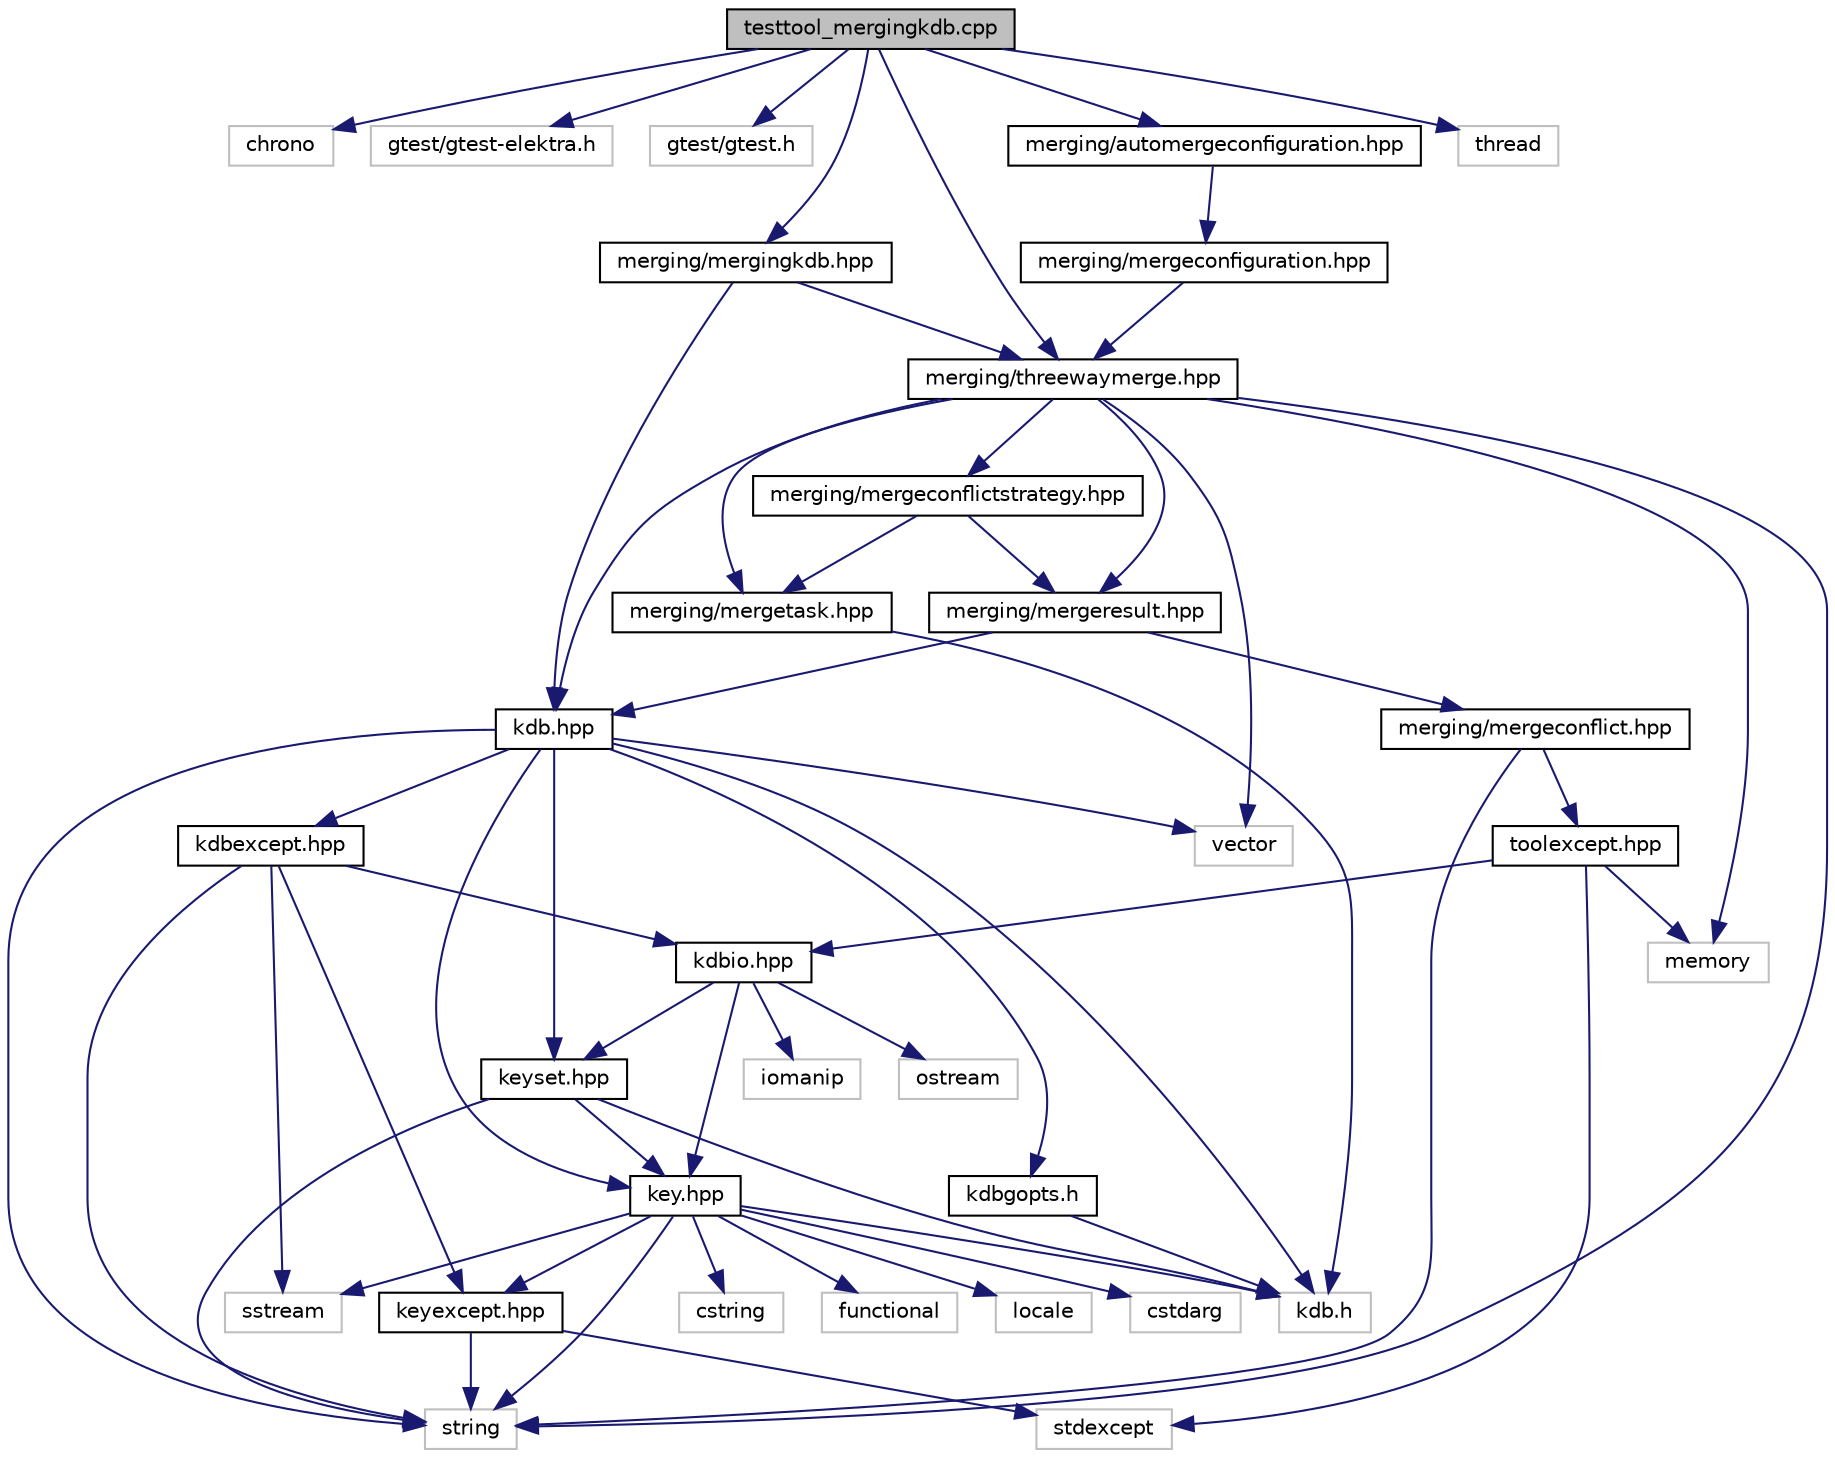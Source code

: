 digraph "testtool_mergingkdb.cpp"
{
  edge [fontname="Helvetica",fontsize="10",labelfontname="Helvetica",labelfontsize="10"];
  node [fontname="Helvetica",fontsize="10",shape=record];
  Node0 [label="testtool_mergingkdb.cpp",height=0.2,width=0.4,color="black", fillcolor="grey75", style="filled", fontcolor="black"];
  Node0 -> Node1 [color="midnightblue",fontsize="10",style="solid"];
  Node1 [label="chrono",height=0.2,width=0.4,color="grey75", fillcolor="white", style="filled"];
  Node0 -> Node2 [color="midnightblue",fontsize="10",style="solid"];
  Node2 [label="gtest/gtest-elektra.h",height=0.2,width=0.4,color="grey75", fillcolor="white", style="filled"];
  Node0 -> Node3 [color="midnightblue",fontsize="10",style="solid"];
  Node3 [label="gtest/gtest.h",height=0.2,width=0.4,color="grey75", fillcolor="white", style="filled"];
  Node0 -> Node4 [color="midnightblue",fontsize="10",style="solid"];
  Node4 [label="merging/automergeconfiguration.hpp",height=0.2,width=0.4,color="black", fillcolor="white", style="filled",URL="$automergeconfiguration_8hpp.html",tooltip="A configuration for a simple automerge. "];
  Node4 -> Node5 [color="midnightblue",fontsize="10",style="solid"];
  Node5 [label="merging/mergeconfiguration.hpp",height=0.2,width=0.4,color="black", fillcolor="white", style="filled",URL="$mergeconfiguration_8hpp.html",tooltip="Base class for defining preconfigured merge configurations. "];
  Node5 -> Node6 [color="midnightblue",fontsize="10",style="solid"];
  Node6 [label="merging/threewaymerge.hpp",height=0.2,width=0.4,color="black", fillcolor="white", style="filled",URL="$threewaymerge_8hpp.html",tooltip="Implements a way to build and deal with a backend. "];
  Node6 -> Node7 [color="midnightblue",fontsize="10",style="solid"];
  Node7 [label="kdb.hpp",height=0.2,width=0.4,color="black", fillcolor="white", style="filled",URL="$kdb_8hpp.html"];
  Node7 -> Node8 [color="midnightblue",fontsize="10",style="solid"];
  Node8 [label="string",height=0.2,width=0.4,color="grey75", fillcolor="white", style="filled"];
  Node7 -> Node9 [color="midnightblue",fontsize="10",style="solid"];
  Node9 [label="vector",height=0.2,width=0.4,color="grey75", fillcolor="white", style="filled"];
  Node7 -> Node10 [color="midnightblue",fontsize="10",style="solid"];
  Node10 [label="kdbexcept.hpp",height=0.2,width=0.4,color="black", fillcolor="white", style="filled",URL="$kdbexcept_8hpp.html"];
  Node10 -> Node11 [color="midnightblue",fontsize="10",style="solid"];
  Node11 [label="keyexcept.hpp",height=0.2,width=0.4,color="black", fillcolor="white", style="filled",URL="$keyexcept_8hpp.html"];
  Node11 -> Node12 [color="midnightblue",fontsize="10",style="solid"];
  Node12 [label="stdexcept",height=0.2,width=0.4,color="grey75", fillcolor="white", style="filled"];
  Node11 -> Node8 [color="midnightblue",fontsize="10",style="solid"];
  Node10 -> Node13 [color="midnightblue",fontsize="10",style="solid"];
  Node13 [label="sstream",height=0.2,width=0.4,color="grey75", fillcolor="white", style="filled"];
  Node10 -> Node8 [color="midnightblue",fontsize="10",style="solid"];
  Node10 -> Node14 [color="midnightblue",fontsize="10",style="solid"];
  Node14 [label="kdbio.hpp",height=0.2,width=0.4,color="black", fillcolor="white", style="filled",URL="$kdbio_8hpp.html"];
  Node14 -> Node15 [color="midnightblue",fontsize="10",style="solid"];
  Node15 [label="key.hpp",height=0.2,width=0.4,color="black", fillcolor="white", style="filled",URL="$key_8hpp.html"];
  Node15 -> Node16 [color="midnightblue",fontsize="10",style="solid"];
  Node16 [label="cstdarg",height=0.2,width=0.4,color="grey75", fillcolor="white", style="filled"];
  Node15 -> Node17 [color="midnightblue",fontsize="10",style="solid"];
  Node17 [label="cstring",height=0.2,width=0.4,color="grey75", fillcolor="white", style="filled"];
  Node15 -> Node18 [color="midnightblue",fontsize="10",style="solid"];
  Node18 [label="functional",height=0.2,width=0.4,color="grey75", fillcolor="white", style="filled"];
  Node15 -> Node19 [color="midnightblue",fontsize="10",style="solid"];
  Node19 [label="locale",height=0.2,width=0.4,color="grey75", fillcolor="white", style="filled"];
  Node15 -> Node13 [color="midnightblue",fontsize="10",style="solid"];
  Node15 -> Node8 [color="midnightblue",fontsize="10",style="solid"];
  Node15 -> Node11 [color="midnightblue",fontsize="10",style="solid"];
  Node15 -> Node20 [color="midnightblue",fontsize="10",style="solid"];
  Node20 [label="kdb.h",height=0.2,width=0.4,color="grey75", fillcolor="white", style="filled"];
  Node14 -> Node21 [color="midnightblue",fontsize="10",style="solid"];
  Node21 [label="keyset.hpp",height=0.2,width=0.4,color="black", fillcolor="white", style="filled",URL="$keyset_8hpp.html"];
  Node21 -> Node8 [color="midnightblue",fontsize="10",style="solid"];
  Node21 -> Node15 [color="midnightblue",fontsize="10",style="solid"];
  Node21 -> Node20 [color="midnightblue",fontsize="10",style="solid"];
  Node14 -> Node22 [color="midnightblue",fontsize="10",style="solid"];
  Node22 [label="iomanip",height=0.2,width=0.4,color="grey75", fillcolor="white", style="filled"];
  Node14 -> Node23 [color="midnightblue",fontsize="10",style="solid"];
  Node23 [label="ostream",height=0.2,width=0.4,color="grey75", fillcolor="white", style="filled"];
  Node7 -> Node15 [color="midnightblue",fontsize="10",style="solid"];
  Node7 -> Node21 [color="midnightblue",fontsize="10",style="solid"];
  Node7 -> Node20 [color="midnightblue",fontsize="10",style="solid"];
  Node7 -> Node24 [color="midnightblue",fontsize="10",style="solid"];
  Node24 [label="kdbgopts.h",height=0.2,width=0.4,color="black", fillcolor="white", style="filled",URL="$kdbgopts_8h.html",tooltip="Gopts contract. "];
  Node24 -> Node20 [color="midnightblue",fontsize="10",style="solid"];
  Node6 -> Node25 [color="midnightblue",fontsize="10",style="solid"];
  Node25 [label="memory",height=0.2,width=0.4,color="grey75", fillcolor="white", style="filled"];
  Node6 -> Node26 [color="midnightblue",fontsize="10",style="solid"];
  Node26 [label="merging/mergeconflictstrategy.hpp",height=0.2,width=0.4,color="black", fillcolor="white", style="filled",URL="$mergeconflictstrategy_8hpp.html",tooltip="Interface for a MergeConflictStrategy. "];
  Node26 -> Node27 [color="midnightblue",fontsize="10",style="solid"];
  Node27 [label="merging/mergeresult.hpp",height=0.2,width=0.4,color="black", fillcolor="white", style="filled",URL="$mergeresult_8hpp.html",tooltip="Class modelling the result of a three way merge. "];
  Node27 -> Node7 [color="midnightblue",fontsize="10",style="solid"];
  Node27 -> Node28 [color="midnightblue",fontsize="10",style="solid"];
  Node28 [label="merging/mergeconflict.hpp",height=0.2,width=0.4,color="black", fillcolor="white", style="filled",URL="$mergeconflict_8hpp.html",tooltip="Models a merge conflict. "];
  Node28 -> Node8 [color="midnightblue",fontsize="10",style="solid"];
  Node28 -> Node29 [color="midnightblue",fontsize="10",style="solid"];
  Node29 [label="toolexcept.hpp",height=0.2,width=0.4,color="black", fillcolor="white", style="filled",URL="$toolexcept_8hpp.html",tooltip="Implementation of all exceptions elektratools library might throw. "];
  Node29 -> Node25 [color="midnightblue",fontsize="10",style="solid"];
  Node29 -> Node12 [color="midnightblue",fontsize="10",style="solid"];
  Node29 -> Node14 [color="midnightblue",fontsize="10",style="solid"];
  Node26 -> Node30 [color="midnightblue",fontsize="10",style="solid"];
  Node30 [label="merging/mergetask.hpp",height=0.2,width=0.4,color="black", fillcolor="white", style="filled",URL="$mergetask_8hpp.html",tooltip="Models a merge task. "];
  Node30 -> Node20 [color="midnightblue",fontsize="10",style="solid"];
  Node6 -> Node27 [color="midnightblue",fontsize="10",style="solid"];
  Node6 -> Node30 [color="midnightblue",fontsize="10",style="solid"];
  Node6 -> Node8 [color="midnightblue",fontsize="10",style="solid"];
  Node6 -> Node9 [color="midnightblue",fontsize="10",style="solid"];
  Node0 -> Node31 [color="midnightblue",fontsize="10",style="solid"];
  Node31 [label="merging/mergingkdb.hpp",height=0.2,width=0.4,color="black", fillcolor="white", style="filled",URL="$mergingkdb_8hpp.html"];
  Node31 -> Node7 [color="midnightblue",fontsize="10",style="solid"];
  Node31 -> Node6 [color="midnightblue",fontsize="10",style="solid"];
  Node0 -> Node6 [color="midnightblue",fontsize="10",style="solid"];
  Node0 -> Node32 [color="midnightblue",fontsize="10",style="solid"];
  Node32 [label="thread",height=0.2,width=0.4,color="grey75", fillcolor="white", style="filled"];
}
